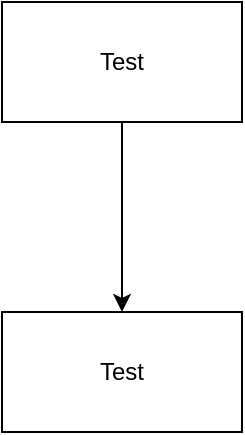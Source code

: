 <mxfile>
    <diagram id="ezxQs7APnMHrra6jKyap" name="ページ1">
        <mxGraphModel dx="928" dy="776" grid="1" gridSize="10" guides="1" tooltips="1" connect="1" arrows="1" fold="1" page="1" pageScale="1" pageWidth="827" pageHeight="1169" math="0" shadow="0">
            <root>
                <mxCell id="0"/>
                <mxCell id="1" parent="0"/>
                <mxCell id="4" style="edgeStyle=none;html=1;" edge="1" parent="1" source="2" target="3">
                    <mxGeometry relative="1" as="geometry"/>
                </mxCell>
                <mxCell id="2" value="Test" style="rounded=0;whiteSpace=wrap;html=1;" vertex="1" parent="1">
                    <mxGeometry x="350" y="370" width="120" height="60" as="geometry"/>
                </mxCell>
                <mxCell id="3" value="Test" style="rounded=0;whiteSpace=wrap;html=1;" vertex="1" parent="1">
                    <mxGeometry x="350" y="525" width="120" height="60" as="geometry"/>
                </mxCell>
            </root>
        </mxGraphModel>
    </diagram>
</mxfile>